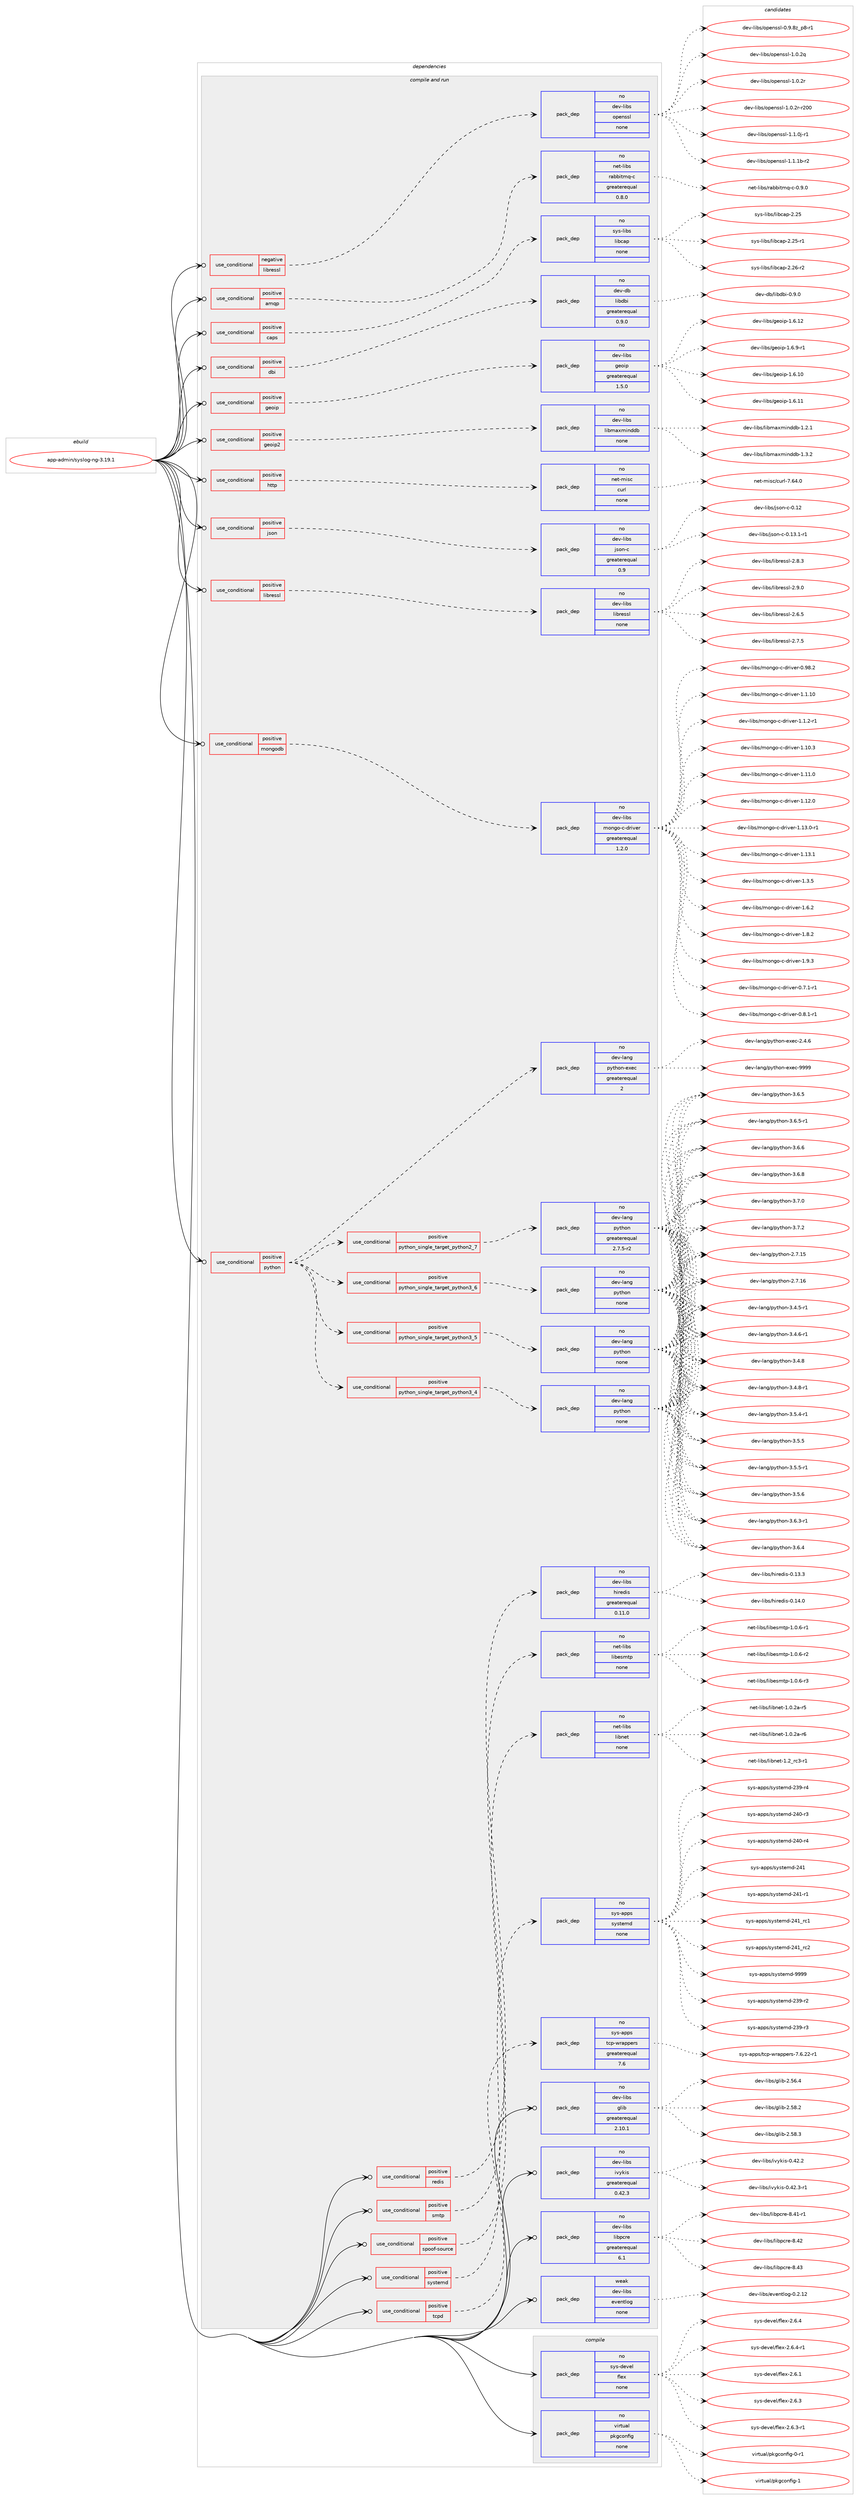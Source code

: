 digraph prolog {

# *************
# Graph options
# *************

newrank=true;
concentrate=true;
compound=true;
graph [rankdir=LR,fontname=Helvetica,fontsize=10,ranksep=1.5];#, ranksep=2.5, nodesep=0.2];
edge  [arrowhead=vee];
node  [fontname=Helvetica,fontsize=10];

# **********
# The ebuild
# **********

subgraph cluster_leftcol {
color=gray;
rank=same;
label=<<i>ebuild</i>>;
id [label="app-admin/syslog-ng-3.19.1", color=red, width=4, href="../app-admin/syslog-ng-3.19.1.svg"];
}

# ****************
# The dependencies
# ****************

subgraph cluster_midcol {
color=gray;
label=<<i>dependencies</i>>;
subgraph cluster_compile {
fillcolor="#eeeeee";
style=filled;
label=<<i>compile</i>>;
subgraph pack903992 {
dependency1269788 [label=<<TABLE BORDER="0" CELLBORDER="1" CELLSPACING="0" CELLPADDING="4" WIDTH="220"><TR><TD ROWSPAN="6" CELLPADDING="30">pack_dep</TD></TR><TR><TD WIDTH="110">no</TD></TR><TR><TD>sys-devel</TD></TR><TR><TD>flex</TD></TR><TR><TD>none</TD></TR><TR><TD></TD></TR></TABLE>>, shape=none, color=blue];
}
id:e -> dependency1269788:w [weight=20,style="solid",arrowhead="vee"];
subgraph pack903993 {
dependency1269789 [label=<<TABLE BORDER="0" CELLBORDER="1" CELLSPACING="0" CELLPADDING="4" WIDTH="220"><TR><TD ROWSPAN="6" CELLPADDING="30">pack_dep</TD></TR><TR><TD WIDTH="110">no</TD></TR><TR><TD>virtual</TD></TR><TR><TD>pkgconfig</TD></TR><TR><TD>none</TD></TR><TR><TD></TD></TR></TABLE>>, shape=none, color=blue];
}
id:e -> dependency1269789:w [weight=20,style="solid",arrowhead="vee"];
}
subgraph cluster_compileandrun {
fillcolor="#eeeeee";
style=filled;
label=<<i>compile and run</i>>;
subgraph cond346115 {
dependency1269790 [label=<<TABLE BORDER="0" CELLBORDER="1" CELLSPACING="0" CELLPADDING="4"><TR><TD ROWSPAN="3" CELLPADDING="10">use_conditional</TD></TR><TR><TD>negative</TD></TR><TR><TD>libressl</TD></TR></TABLE>>, shape=none, color=red];
subgraph pack903994 {
dependency1269791 [label=<<TABLE BORDER="0" CELLBORDER="1" CELLSPACING="0" CELLPADDING="4" WIDTH="220"><TR><TD ROWSPAN="6" CELLPADDING="30">pack_dep</TD></TR><TR><TD WIDTH="110">no</TD></TR><TR><TD>dev-libs</TD></TR><TR><TD>openssl</TD></TR><TR><TD>none</TD></TR><TR><TD></TD></TR></TABLE>>, shape=none, color=blue];
}
dependency1269790:e -> dependency1269791:w [weight=20,style="dashed",arrowhead="vee"];
}
id:e -> dependency1269790:w [weight=20,style="solid",arrowhead="odotvee"];
subgraph cond346116 {
dependency1269792 [label=<<TABLE BORDER="0" CELLBORDER="1" CELLSPACING="0" CELLPADDING="4"><TR><TD ROWSPAN="3" CELLPADDING="10">use_conditional</TD></TR><TR><TD>positive</TD></TR><TR><TD>amqp</TD></TR></TABLE>>, shape=none, color=red];
subgraph pack903995 {
dependency1269793 [label=<<TABLE BORDER="0" CELLBORDER="1" CELLSPACING="0" CELLPADDING="4" WIDTH="220"><TR><TD ROWSPAN="6" CELLPADDING="30">pack_dep</TD></TR><TR><TD WIDTH="110">no</TD></TR><TR><TD>net-libs</TD></TR><TR><TD>rabbitmq-c</TD></TR><TR><TD>greaterequal</TD></TR><TR><TD>0.8.0</TD></TR></TABLE>>, shape=none, color=blue];
}
dependency1269792:e -> dependency1269793:w [weight=20,style="dashed",arrowhead="vee"];
}
id:e -> dependency1269792:w [weight=20,style="solid",arrowhead="odotvee"];
subgraph cond346117 {
dependency1269794 [label=<<TABLE BORDER="0" CELLBORDER="1" CELLSPACING="0" CELLPADDING="4"><TR><TD ROWSPAN="3" CELLPADDING="10">use_conditional</TD></TR><TR><TD>positive</TD></TR><TR><TD>caps</TD></TR></TABLE>>, shape=none, color=red];
subgraph pack903996 {
dependency1269795 [label=<<TABLE BORDER="0" CELLBORDER="1" CELLSPACING="0" CELLPADDING="4" WIDTH="220"><TR><TD ROWSPAN="6" CELLPADDING="30">pack_dep</TD></TR><TR><TD WIDTH="110">no</TD></TR><TR><TD>sys-libs</TD></TR><TR><TD>libcap</TD></TR><TR><TD>none</TD></TR><TR><TD></TD></TR></TABLE>>, shape=none, color=blue];
}
dependency1269794:e -> dependency1269795:w [weight=20,style="dashed",arrowhead="vee"];
}
id:e -> dependency1269794:w [weight=20,style="solid",arrowhead="odotvee"];
subgraph cond346118 {
dependency1269796 [label=<<TABLE BORDER="0" CELLBORDER="1" CELLSPACING="0" CELLPADDING="4"><TR><TD ROWSPAN="3" CELLPADDING="10">use_conditional</TD></TR><TR><TD>positive</TD></TR><TR><TD>dbi</TD></TR></TABLE>>, shape=none, color=red];
subgraph pack903997 {
dependency1269797 [label=<<TABLE BORDER="0" CELLBORDER="1" CELLSPACING="0" CELLPADDING="4" WIDTH="220"><TR><TD ROWSPAN="6" CELLPADDING="30">pack_dep</TD></TR><TR><TD WIDTH="110">no</TD></TR><TR><TD>dev-db</TD></TR><TR><TD>libdbi</TD></TR><TR><TD>greaterequal</TD></TR><TR><TD>0.9.0</TD></TR></TABLE>>, shape=none, color=blue];
}
dependency1269796:e -> dependency1269797:w [weight=20,style="dashed",arrowhead="vee"];
}
id:e -> dependency1269796:w [weight=20,style="solid",arrowhead="odotvee"];
subgraph cond346119 {
dependency1269798 [label=<<TABLE BORDER="0" CELLBORDER="1" CELLSPACING="0" CELLPADDING="4"><TR><TD ROWSPAN="3" CELLPADDING="10">use_conditional</TD></TR><TR><TD>positive</TD></TR><TR><TD>geoip</TD></TR></TABLE>>, shape=none, color=red];
subgraph pack903998 {
dependency1269799 [label=<<TABLE BORDER="0" CELLBORDER="1" CELLSPACING="0" CELLPADDING="4" WIDTH="220"><TR><TD ROWSPAN="6" CELLPADDING="30">pack_dep</TD></TR><TR><TD WIDTH="110">no</TD></TR><TR><TD>dev-libs</TD></TR><TR><TD>geoip</TD></TR><TR><TD>greaterequal</TD></TR><TR><TD>1.5.0</TD></TR></TABLE>>, shape=none, color=blue];
}
dependency1269798:e -> dependency1269799:w [weight=20,style="dashed",arrowhead="vee"];
}
id:e -> dependency1269798:w [weight=20,style="solid",arrowhead="odotvee"];
subgraph cond346120 {
dependency1269800 [label=<<TABLE BORDER="0" CELLBORDER="1" CELLSPACING="0" CELLPADDING="4"><TR><TD ROWSPAN="3" CELLPADDING="10">use_conditional</TD></TR><TR><TD>positive</TD></TR><TR><TD>geoip2</TD></TR></TABLE>>, shape=none, color=red];
subgraph pack903999 {
dependency1269801 [label=<<TABLE BORDER="0" CELLBORDER="1" CELLSPACING="0" CELLPADDING="4" WIDTH="220"><TR><TD ROWSPAN="6" CELLPADDING="30">pack_dep</TD></TR><TR><TD WIDTH="110">no</TD></TR><TR><TD>dev-libs</TD></TR><TR><TD>libmaxminddb</TD></TR><TR><TD>none</TD></TR><TR><TD></TD></TR></TABLE>>, shape=none, color=blue];
}
dependency1269800:e -> dependency1269801:w [weight=20,style="dashed",arrowhead="vee"];
}
id:e -> dependency1269800:w [weight=20,style="solid",arrowhead="odotvee"];
subgraph cond346121 {
dependency1269802 [label=<<TABLE BORDER="0" CELLBORDER="1" CELLSPACING="0" CELLPADDING="4"><TR><TD ROWSPAN="3" CELLPADDING="10">use_conditional</TD></TR><TR><TD>positive</TD></TR><TR><TD>http</TD></TR></TABLE>>, shape=none, color=red];
subgraph pack904000 {
dependency1269803 [label=<<TABLE BORDER="0" CELLBORDER="1" CELLSPACING="0" CELLPADDING="4" WIDTH="220"><TR><TD ROWSPAN="6" CELLPADDING="30">pack_dep</TD></TR><TR><TD WIDTH="110">no</TD></TR><TR><TD>net-misc</TD></TR><TR><TD>curl</TD></TR><TR><TD>none</TD></TR><TR><TD></TD></TR></TABLE>>, shape=none, color=blue];
}
dependency1269802:e -> dependency1269803:w [weight=20,style="dashed",arrowhead="vee"];
}
id:e -> dependency1269802:w [weight=20,style="solid",arrowhead="odotvee"];
subgraph cond346122 {
dependency1269804 [label=<<TABLE BORDER="0" CELLBORDER="1" CELLSPACING="0" CELLPADDING="4"><TR><TD ROWSPAN="3" CELLPADDING="10">use_conditional</TD></TR><TR><TD>positive</TD></TR><TR><TD>json</TD></TR></TABLE>>, shape=none, color=red];
subgraph pack904001 {
dependency1269805 [label=<<TABLE BORDER="0" CELLBORDER="1" CELLSPACING="0" CELLPADDING="4" WIDTH="220"><TR><TD ROWSPAN="6" CELLPADDING="30">pack_dep</TD></TR><TR><TD WIDTH="110">no</TD></TR><TR><TD>dev-libs</TD></TR><TR><TD>json-c</TD></TR><TR><TD>greaterequal</TD></TR><TR><TD>0.9</TD></TR></TABLE>>, shape=none, color=blue];
}
dependency1269804:e -> dependency1269805:w [weight=20,style="dashed",arrowhead="vee"];
}
id:e -> dependency1269804:w [weight=20,style="solid",arrowhead="odotvee"];
subgraph cond346123 {
dependency1269806 [label=<<TABLE BORDER="0" CELLBORDER="1" CELLSPACING="0" CELLPADDING="4"><TR><TD ROWSPAN="3" CELLPADDING="10">use_conditional</TD></TR><TR><TD>positive</TD></TR><TR><TD>libressl</TD></TR></TABLE>>, shape=none, color=red];
subgraph pack904002 {
dependency1269807 [label=<<TABLE BORDER="0" CELLBORDER="1" CELLSPACING="0" CELLPADDING="4" WIDTH="220"><TR><TD ROWSPAN="6" CELLPADDING="30">pack_dep</TD></TR><TR><TD WIDTH="110">no</TD></TR><TR><TD>dev-libs</TD></TR><TR><TD>libressl</TD></TR><TR><TD>none</TD></TR><TR><TD></TD></TR></TABLE>>, shape=none, color=blue];
}
dependency1269806:e -> dependency1269807:w [weight=20,style="dashed",arrowhead="vee"];
}
id:e -> dependency1269806:w [weight=20,style="solid",arrowhead="odotvee"];
subgraph cond346124 {
dependency1269808 [label=<<TABLE BORDER="0" CELLBORDER="1" CELLSPACING="0" CELLPADDING="4"><TR><TD ROWSPAN="3" CELLPADDING="10">use_conditional</TD></TR><TR><TD>positive</TD></TR><TR><TD>mongodb</TD></TR></TABLE>>, shape=none, color=red];
subgraph pack904003 {
dependency1269809 [label=<<TABLE BORDER="0" CELLBORDER="1" CELLSPACING="0" CELLPADDING="4" WIDTH="220"><TR><TD ROWSPAN="6" CELLPADDING="30">pack_dep</TD></TR><TR><TD WIDTH="110">no</TD></TR><TR><TD>dev-libs</TD></TR><TR><TD>mongo-c-driver</TD></TR><TR><TD>greaterequal</TD></TR><TR><TD>1.2.0</TD></TR></TABLE>>, shape=none, color=blue];
}
dependency1269808:e -> dependency1269809:w [weight=20,style="dashed",arrowhead="vee"];
}
id:e -> dependency1269808:w [weight=20,style="solid",arrowhead="odotvee"];
subgraph cond346125 {
dependency1269810 [label=<<TABLE BORDER="0" CELLBORDER="1" CELLSPACING="0" CELLPADDING="4"><TR><TD ROWSPAN="3" CELLPADDING="10">use_conditional</TD></TR><TR><TD>positive</TD></TR><TR><TD>python</TD></TR></TABLE>>, shape=none, color=red];
subgraph cond346126 {
dependency1269811 [label=<<TABLE BORDER="0" CELLBORDER="1" CELLSPACING="0" CELLPADDING="4"><TR><TD ROWSPAN="3" CELLPADDING="10">use_conditional</TD></TR><TR><TD>positive</TD></TR><TR><TD>python_single_target_python2_7</TD></TR></TABLE>>, shape=none, color=red];
subgraph pack904004 {
dependency1269812 [label=<<TABLE BORDER="0" CELLBORDER="1" CELLSPACING="0" CELLPADDING="4" WIDTH="220"><TR><TD ROWSPAN="6" CELLPADDING="30">pack_dep</TD></TR><TR><TD WIDTH="110">no</TD></TR><TR><TD>dev-lang</TD></TR><TR><TD>python</TD></TR><TR><TD>greaterequal</TD></TR><TR><TD>2.7.5-r2</TD></TR></TABLE>>, shape=none, color=blue];
}
dependency1269811:e -> dependency1269812:w [weight=20,style="dashed",arrowhead="vee"];
}
dependency1269810:e -> dependency1269811:w [weight=20,style="dashed",arrowhead="vee"];
subgraph cond346127 {
dependency1269813 [label=<<TABLE BORDER="0" CELLBORDER="1" CELLSPACING="0" CELLPADDING="4"><TR><TD ROWSPAN="3" CELLPADDING="10">use_conditional</TD></TR><TR><TD>positive</TD></TR><TR><TD>python_single_target_python3_4</TD></TR></TABLE>>, shape=none, color=red];
subgraph pack904005 {
dependency1269814 [label=<<TABLE BORDER="0" CELLBORDER="1" CELLSPACING="0" CELLPADDING="4" WIDTH="220"><TR><TD ROWSPAN="6" CELLPADDING="30">pack_dep</TD></TR><TR><TD WIDTH="110">no</TD></TR><TR><TD>dev-lang</TD></TR><TR><TD>python</TD></TR><TR><TD>none</TD></TR><TR><TD></TD></TR></TABLE>>, shape=none, color=blue];
}
dependency1269813:e -> dependency1269814:w [weight=20,style="dashed",arrowhead="vee"];
}
dependency1269810:e -> dependency1269813:w [weight=20,style="dashed",arrowhead="vee"];
subgraph cond346128 {
dependency1269815 [label=<<TABLE BORDER="0" CELLBORDER="1" CELLSPACING="0" CELLPADDING="4"><TR><TD ROWSPAN="3" CELLPADDING="10">use_conditional</TD></TR><TR><TD>positive</TD></TR><TR><TD>python_single_target_python3_5</TD></TR></TABLE>>, shape=none, color=red];
subgraph pack904006 {
dependency1269816 [label=<<TABLE BORDER="0" CELLBORDER="1" CELLSPACING="0" CELLPADDING="4" WIDTH="220"><TR><TD ROWSPAN="6" CELLPADDING="30">pack_dep</TD></TR><TR><TD WIDTH="110">no</TD></TR><TR><TD>dev-lang</TD></TR><TR><TD>python</TD></TR><TR><TD>none</TD></TR><TR><TD></TD></TR></TABLE>>, shape=none, color=blue];
}
dependency1269815:e -> dependency1269816:w [weight=20,style="dashed",arrowhead="vee"];
}
dependency1269810:e -> dependency1269815:w [weight=20,style="dashed",arrowhead="vee"];
subgraph cond346129 {
dependency1269817 [label=<<TABLE BORDER="0" CELLBORDER="1" CELLSPACING="0" CELLPADDING="4"><TR><TD ROWSPAN="3" CELLPADDING="10">use_conditional</TD></TR><TR><TD>positive</TD></TR><TR><TD>python_single_target_python3_6</TD></TR></TABLE>>, shape=none, color=red];
subgraph pack904007 {
dependency1269818 [label=<<TABLE BORDER="0" CELLBORDER="1" CELLSPACING="0" CELLPADDING="4" WIDTH="220"><TR><TD ROWSPAN="6" CELLPADDING="30">pack_dep</TD></TR><TR><TD WIDTH="110">no</TD></TR><TR><TD>dev-lang</TD></TR><TR><TD>python</TD></TR><TR><TD>none</TD></TR><TR><TD></TD></TR></TABLE>>, shape=none, color=blue];
}
dependency1269817:e -> dependency1269818:w [weight=20,style="dashed",arrowhead="vee"];
}
dependency1269810:e -> dependency1269817:w [weight=20,style="dashed",arrowhead="vee"];
subgraph pack904008 {
dependency1269819 [label=<<TABLE BORDER="0" CELLBORDER="1" CELLSPACING="0" CELLPADDING="4" WIDTH="220"><TR><TD ROWSPAN="6" CELLPADDING="30">pack_dep</TD></TR><TR><TD WIDTH="110">no</TD></TR><TR><TD>dev-lang</TD></TR><TR><TD>python-exec</TD></TR><TR><TD>greaterequal</TD></TR><TR><TD>2</TD></TR></TABLE>>, shape=none, color=blue];
}
dependency1269810:e -> dependency1269819:w [weight=20,style="dashed",arrowhead="vee"];
}
id:e -> dependency1269810:w [weight=20,style="solid",arrowhead="odotvee"];
subgraph cond346130 {
dependency1269820 [label=<<TABLE BORDER="0" CELLBORDER="1" CELLSPACING="0" CELLPADDING="4"><TR><TD ROWSPAN="3" CELLPADDING="10">use_conditional</TD></TR><TR><TD>positive</TD></TR><TR><TD>redis</TD></TR></TABLE>>, shape=none, color=red];
subgraph pack904009 {
dependency1269821 [label=<<TABLE BORDER="0" CELLBORDER="1" CELLSPACING="0" CELLPADDING="4" WIDTH="220"><TR><TD ROWSPAN="6" CELLPADDING="30">pack_dep</TD></TR><TR><TD WIDTH="110">no</TD></TR><TR><TD>dev-libs</TD></TR><TR><TD>hiredis</TD></TR><TR><TD>greaterequal</TD></TR><TR><TD>0.11.0</TD></TR></TABLE>>, shape=none, color=blue];
}
dependency1269820:e -> dependency1269821:w [weight=20,style="dashed",arrowhead="vee"];
}
id:e -> dependency1269820:w [weight=20,style="solid",arrowhead="odotvee"];
subgraph cond346131 {
dependency1269822 [label=<<TABLE BORDER="0" CELLBORDER="1" CELLSPACING="0" CELLPADDING="4"><TR><TD ROWSPAN="3" CELLPADDING="10">use_conditional</TD></TR><TR><TD>positive</TD></TR><TR><TD>smtp</TD></TR></TABLE>>, shape=none, color=red];
subgraph pack904010 {
dependency1269823 [label=<<TABLE BORDER="0" CELLBORDER="1" CELLSPACING="0" CELLPADDING="4" WIDTH="220"><TR><TD ROWSPAN="6" CELLPADDING="30">pack_dep</TD></TR><TR><TD WIDTH="110">no</TD></TR><TR><TD>net-libs</TD></TR><TR><TD>libesmtp</TD></TR><TR><TD>none</TD></TR><TR><TD></TD></TR></TABLE>>, shape=none, color=blue];
}
dependency1269822:e -> dependency1269823:w [weight=20,style="dashed",arrowhead="vee"];
}
id:e -> dependency1269822:w [weight=20,style="solid",arrowhead="odotvee"];
subgraph cond346132 {
dependency1269824 [label=<<TABLE BORDER="0" CELLBORDER="1" CELLSPACING="0" CELLPADDING="4"><TR><TD ROWSPAN="3" CELLPADDING="10">use_conditional</TD></TR><TR><TD>positive</TD></TR><TR><TD>spoof-source</TD></TR></TABLE>>, shape=none, color=red];
subgraph pack904011 {
dependency1269825 [label=<<TABLE BORDER="0" CELLBORDER="1" CELLSPACING="0" CELLPADDING="4" WIDTH="220"><TR><TD ROWSPAN="6" CELLPADDING="30">pack_dep</TD></TR><TR><TD WIDTH="110">no</TD></TR><TR><TD>net-libs</TD></TR><TR><TD>libnet</TD></TR><TR><TD>none</TD></TR><TR><TD></TD></TR></TABLE>>, shape=none, color=blue];
}
dependency1269824:e -> dependency1269825:w [weight=20,style="dashed",arrowhead="vee"];
}
id:e -> dependency1269824:w [weight=20,style="solid",arrowhead="odotvee"];
subgraph cond346133 {
dependency1269826 [label=<<TABLE BORDER="0" CELLBORDER="1" CELLSPACING="0" CELLPADDING="4"><TR><TD ROWSPAN="3" CELLPADDING="10">use_conditional</TD></TR><TR><TD>positive</TD></TR><TR><TD>systemd</TD></TR></TABLE>>, shape=none, color=red];
subgraph pack904012 {
dependency1269827 [label=<<TABLE BORDER="0" CELLBORDER="1" CELLSPACING="0" CELLPADDING="4" WIDTH="220"><TR><TD ROWSPAN="6" CELLPADDING="30">pack_dep</TD></TR><TR><TD WIDTH="110">no</TD></TR><TR><TD>sys-apps</TD></TR><TR><TD>systemd</TD></TR><TR><TD>none</TD></TR><TR><TD></TD></TR></TABLE>>, shape=none, color=blue];
}
dependency1269826:e -> dependency1269827:w [weight=20,style="dashed",arrowhead="vee"];
}
id:e -> dependency1269826:w [weight=20,style="solid",arrowhead="odotvee"];
subgraph cond346134 {
dependency1269828 [label=<<TABLE BORDER="0" CELLBORDER="1" CELLSPACING="0" CELLPADDING="4"><TR><TD ROWSPAN="3" CELLPADDING="10">use_conditional</TD></TR><TR><TD>positive</TD></TR><TR><TD>tcpd</TD></TR></TABLE>>, shape=none, color=red];
subgraph pack904013 {
dependency1269829 [label=<<TABLE BORDER="0" CELLBORDER="1" CELLSPACING="0" CELLPADDING="4" WIDTH="220"><TR><TD ROWSPAN="6" CELLPADDING="30">pack_dep</TD></TR><TR><TD WIDTH="110">no</TD></TR><TR><TD>sys-apps</TD></TR><TR><TD>tcp-wrappers</TD></TR><TR><TD>greaterequal</TD></TR><TR><TD>7.6</TD></TR></TABLE>>, shape=none, color=blue];
}
dependency1269828:e -> dependency1269829:w [weight=20,style="dashed",arrowhead="vee"];
}
id:e -> dependency1269828:w [weight=20,style="solid",arrowhead="odotvee"];
subgraph pack904014 {
dependency1269830 [label=<<TABLE BORDER="0" CELLBORDER="1" CELLSPACING="0" CELLPADDING="4" WIDTH="220"><TR><TD ROWSPAN="6" CELLPADDING="30">pack_dep</TD></TR><TR><TD WIDTH="110">no</TD></TR><TR><TD>dev-libs</TD></TR><TR><TD>glib</TD></TR><TR><TD>greaterequal</TD></TR><TR><TD>2.10.1</TD></TR></TABLE>>, shape=none, color=blue];
}
id:e -> dependency1269830:w [weight=20,style="solid",arrowhead="odotvee"];
subgraph pack904015 {
dependency1269831 [label=<<TABLE BORDER="0" CELLBORDER="1" CELLSPACING="0" CELLPADDING="4" WIDTH="220"><TR><TD ROWSPAN="6" CELLPADDING="30">pack_dep</TD></TR><TR><TD WIDTH="110">no</TD></TR><TR><TD>dev-libs</TD></TR><TR><TD>ivykis</TD></TR><TR><TD>greaterequal</TD></TR><TR><TD>0.42.3</TD></TR></TABLE>>, shape=none, color=blue];
}
id:e -> dependency1269831:w [weight=20,style="solid",arrowhead="odotvee"];
subgraph pack904016 {
dependency1269832 [label=<<TABLE BORDER="0" CELLBORDER="1" CELLSPACING="0" CELLPADDING="4" WIDTH="220"><TR><TD ROWSPAN="6" CELLPADDING="30">pack_dep</TD></TR><TR><TD WIDTH="110">no</TD></TR><TR><TD>dev-libs</TD></TR><TR><TD>libpcre</TD></TR><TR><TD>greaterequal</TD></TR><TR><TD>6.1</TD></TR></TABLE>>, shape=none, color=blue];
}
id:e -> dependency1269832:w [weight=20,style="solid",arrowhead="odotvee"];
subgraph pack904017 {
dependency1269833 [label=<<TABLE BORDER="0" CELLBORDER="1" CELLSPACING="0" CELLPADDING="4" WIDTH="220"><TR><TD ROWSPAN="6" CELLPADDING="30">pack_dep</TD></TR><TR><TD WIDTH="110">weak</TD></TR><TR><TD>dev-libs</TD></TR><TR><TD>eventlog</TD></TR><TR><TD>none</TD></TR><TR><TD></TD></TR></TABLE>>, shape=none, color=blue];
}
id:e -> dependency1269833:w [weight=20,style="solid",arrowhead="odotvee"];
}
subgraph cluster_run {
fillcolor="#eeeeee";
style=filled;
label=<<i>run</i>>;
}
}

# **************
# The candidates
# **************

subgraph cluster_choices {
rank=same;
color=gray;
label=<<i>candidates</i>>;

subgraph choice903992 {
color=black;
nodesep=1;
choice1151211154510010111810110847102108101120455046544649 [label="sys-devel/flex-2.6.1", color=red, width=4,href="../sys-devel/flex-2.6.1.svg"];
choice1151211154510010111810110847102108101120455046544651 [label="sys-devel/flex-2.6.3", color=red, width=4,href="../sys-devel/flex-2.6.3.svg"];
choice11512111545100101118101108471021081011204550465446514511449 [label="sys-devel/flex-2.6.3-r1", color=red, width=4,href="../sys-devel/flex-2.6.3-r1.svg"];
choice1151211154510010111810110847102108101120455046544652 [label="sys-devel/flex-2.6.4", color=red, width=4,href="../sys-devel/flex-2.6.4.svg"];
choice11512111545100101118101108471021081011204550465446524511449 [label="sys-devel/flex-2.6.4-r1", color=red, width=4,href="../sys-devel/flex-2.6.4-r1.svg"];
dependency1269788:e -> choice1151211154510010111810110847102108101120455046544649:w [style=dotted,weight="100"];
dependency1269788:e -> choice1151211154510010111810110847102108101120455046544651:w [style=dotted,weight="100"];
dependency1269788:e -> choice11512111545100101118101108471021081011204550465446514511449:w [style=dotted,weight="100"];
dependency1269788:e -> choice1151211154510010111810110847102108101120455046544652:w [style=dotted,weight="100"];
dependency1269788:e -> choice11512111545100101118101108471021081011204550465446524511449:w [style=dotted,weight="100"];
}
subgraph choice903993 {
color=black;
nodesep=1;
choice11810511411611797108471121071039911111010210510345484511449 [label="virtual/pkgconfig-0-r1", color=red, width=4,href="../virtual/pkgconfig-0-r1.svg"];
choice1181051141161179710847112107103991111101021051034549 [label="virtual/pkgconfig-1", color=red, width=4,href="../virtual/pkgconfig-1.svg"];
dependency1269789:e -> choice11810511411611797108471121071039911111010210510345484511449:w [style=dotted,weight="100"];
dependency1269789:e -> choice1181051141161179710847112107103991111101021051034549:w [style=dotted,weight="100"];
}
subgraph choice903994 {
color=black;
nodesep=1;
choice10010111845108105981154711111210111011511510845484657465612295112564511449 [label="dev-libs/openssl-0.9.8z_p8-r1", color=red, width=4,href="../dev-libs/openssl-0.9.8z_p8-r1.svg"];
choice100101118451081059811547111112101110115115108454946484650113 [label="dev-libs/openssl-1.0.2q", color=red, width=4,href="../dev-libs/openssl-1.0.2q.svg"];
choice100101118451081059811547111112101110115115108454946484650114 [label="dev-libs/openssl-1.0.2r", color=red, width=4,href="../dev-libs/openssl-1.0.2r.svg"];
choice10010111845108105981154711111210111011511510845494648465011445114504848 [label="dev-libs/openssl-1.0.2r-r200", color=red, width=4,href="../dev-libs/openssl-1.0.2r-r200.svg"];
choice1001011184510810598115471111121011101151151084549464946481064511449 [label="dev-libs/openssl-1.1.0j-r1", color=red, width=4,href="../dev-libs/openssl-1.1.0j-r1.svg"];
choice100101118451081059811547111112101110115115108454946494649984511450 [label="dev-libs/openssl-1.1.1b-r2", color=red, width=4,href="../dev-libs/openssl-1.1.1b-r2.svg"];
dependency1269791:e -> choice10010111845108105981154711111210111011511510845484657465612295112564511449:w [style=dotted,weight="100"];
dependency1269791:e -> choice100101118451081059811547111112101110115115108454946484650113:w [style=dotted,weight="100"];
dependency1269791:e -> choice100101118451081059811547111112101110115115108454946484650114:w [style=dotted,weight="100"];
dependency1269791:e -> choice10010111845108105981154711111210111011511510845494648465011445114504848:w [style=dotted,weight="100"];
dependency1269791:e -> choice1001011184510810598115471111121011101151151084549464946481064511449:w [style=dotted,weight="100"];
dependency1269791:e -> choice100101118451081059811547111112101110115115108454946494649984511450:w [style=dotted,weight="100"];
}
subgraph choice903995 {
color=black;
nodesep=1;
choice1101011164510810598115471149798981051161091134599454846574648 [label="net-libs/rabbitmq-c-0.9.0", color=red, width=4,href="../net-libs/rabbitmq-c-0.9.0.svg"];
dependency1269793:e -> choice1101011164510810598115471149798981051161091134599454846574648:w [style=dotted,weight="100"];
}
subgraph choice903996 {
color=black;
nodesep=1;
choice1151211154510810598115471081059899971124550465053 [label="sys-libs/libcap-2.25", color=red, width=4,href="../sys-libs/libcap-2.25.svg"];
choice11512111545108105981154710810598999711245504650534511449 [label="sys-libs/libcap-2.25-r1", color=red, width=4,href="../sys-libs/libcap-2.25-r1.svg"];
choice11512111545108105981154710810598999711245504650544511450 [label="sys-libs/libcap-2.26-r2", color=red, width=4,href="../sys-libs/libcap-2.26-r2.svg"];
dependency1269795:e -> choice1151211154510810598115471081059899971124550465053:w [style=dotted,weight="100"];
dependency1269795:e -> choice11512111545108105981154710810598999711245504650534511449:w [style=dotted,weight="100"];
dependency1269795:e -> choice11512111545108105981154710810598999711245504650544511450:w [style=dotted,weight="100"];
}
subgraph choice903997 {
color=black;
nodesep=1;
choice1001011184510098471081059810098105454846574648 [label="dev-db/libdbi-0.9.0", color=red, width=4,href="../dev-db/libdbi-0.9.0.svg"];
dependency1269797:e -> choice1001011184510098471081059810098105454846574648:w [style=dotted,weight="100"];
}
subgraph choice903998 {
color=black;
nodesep=1;
choice10010111845108105981154710310111110511245494654464948 [label="dev-libs/geoip-1.6.10", color=red, width=4,href="../dev-libs/geoip-1.6.10.svg"];
choice10010111845108105981154710310111110511245494654464949 [label="dev-libs/geoip-1.6.11", color=red, width=4,href="../dev-libs/geoip-1.6.11.svg"];
choice10010111845108105981154710310111110511245494654464950 [label="dev-libs/geoip-1.6.12", color=red, width=4,href="../dev-libs/geoip-1.6.12.svg"];
choice1001011184510810598115471031011111051124549465446574511449 [label="dev-libs/geoip-1.6.9-r1", color=red, width=4,href="../dev-libs/geoip-1.6.9-r1.svg"];
dependency1269799:e -> choice10010111845108105981154710310111110511245494654464948:w [style=dotted,weight="100"];
dependency1269799:e -> choice10010111845108105981154710310111110511245494654464949:w [style=dotted,weight="100"];
dependency1269799:e -> choice10010111845108105981154710310111110511245494654464950:w [style=dotted,weight="100"];
dependency1269799:e -> choice1001011184510810598115471031011111051124549465446574511449:w [style=dotted,weight="100"];
}
subgraph choice903999 {
color=black;
nodesep=1;
choice100101118451081059811547108105981099712010910511010010098454946504649 [label="dev-libs/libmaxminddb-1.2.1", color=red, width=4,href="../dev-libs/libmaxminddb-1.2.1.svg"];
choice100101118451081059811547108105981099712010910511010010098454946514650 [label="dev-libs/libmaxminddb-1.3.2", color=red, width=4,href="../dev-libs/libmaxminddb-1.3.2.svg"];
dependency1269801:e -> choice100101118451081059811547108105981099712010910511010010098454946504649:w [style=dotted,weight="100"];
dependency1269801:e -> choice100101118451081059811547108105981099712010910511010010098454946514650:w [style=dotted,weight="100"];
}
subgraph choice904000 {
color=black;
nodesep=1;
choice1101011164510910511599479911711410845554654524648 [label="net-misc/curl-7.64.0", color=red, width=4,href="../net-misc/curl-7.64.0.svg"];
dependency1269803:e -> choice1101011164510910511599479911711410845554654524648:w [style=dotted,weight="100"];
}
subgraph choice904001 {
color=black;
nodesep=1;
choice10010111845108105981154710611511111045994548464950 [label="dev-libs/json-c-0.12", color=red, width=4,href="../dev-libs/json-c-0.12.svg"];
choice1001011184510810598115471061151111104599454846495146494511449 [label="dev-libs/json-c-0.13.1-r1", color=red, width=4,href="../dev-libs/json-c-0.13.1-r1.svg"];
dependency1269805:e -> choice10010111845108105981154710611511111045994548464950:w [style=dotted,weight="100"];
dependency1269805:e -> choice1001011184510810598115471061151111104599454846495146494511449:w [style=dotted,weight="100"];
}
subgraph choice904002 {
color=black;
nodesep=1;
choice10010111845108105981154710810598114101115115108455046544653 [label="dev-libs/libressl-2.6.5", color=red, width=4,href="../dev-libs/libressl-2.6.5.svg"];
choice10010111845108105981154710810598114101115115108455046554653 [label="dev-libs/libressl-2.7.5", color=red, width=4,href="../dev-libs/libressl-2.7.5.svg"];
choice10010111845108105981154710810598114101115115108455046564651 [label="dev-libs/libressl-2.8.3", color=red, width=4,href="../dev-libs/libressl-2.8.3.svg"];
choice10010111845108105981154710810598114101115115108455046574648 [label="dev-libs/libressl-2.9.0", color=red, width=4,href="../dev-libs/libressl-2.9.0.svg"];
dependency1269807:e -> choice10010111845108105981154710810598114101115115108455046544653:w [style=dotted,weight="100"];
dependency1269807:e -> choice10010111845108105981154710810598114101115115108455046554653:w [style=dotted,weight="100"];
dependency1269807:e -> choice10010111845108105981154710810598114101115115108455046564651:w [style=dotted,weight="100"];
dependency1269807:e -> choice10010111845108105981154710810598114101115115108455046574648:w [style=dotted,weight="100"];
}
subgraph choice904003 {
color=black;
nodesep=1;
choice1001011184510810598115471091111101031114599451001141051181011144548465546494511449 [label="dev-libs/mongo-c-driver-0.7.1-r1", color=red, width=4,href="../dev-libs/mongo-c-driver-0.7.1-r1.svg"];
choice1001011184510810598115471091111101031114599451001141051181011144548465646494511449 [label="dev-libs/mongo-c-driver-0.8.1-r1", color=red, width=4,href="../dev-libs/mongo-c-driver-0.8.1-r1.svg"];
choice10010111845108105981154710911111010311145994510011410511810111445484657564650 [label="dev-libs/mongo-c-driver-0.98.2", color=red, width=4,href="../dev-libs/mongo-c-driver-0.98.2.svg"];
choice10010111845108105981154710911111010311145994510011410511810111445494649464948 [label="dev-libs/mongo-c-driver-1.1.10", color=red, width=4,href="../dev-libs/mongo-c-driver-1.1.10.svg"];
choice1001011184510810598115471091111101031114599451001141051181011144549464946504511449 [label="dev-libs/mongo-c-driver-1.1.2-r1", color=red, width=4,href="../dev-libs/mongo-c-driver-1.1.2-r1.svg"];
choice10010111845108105981154710911111010311145994510011410511810111445494649484651 [label="dev-libs/mongo-c-driver-1.10.3", color=red, width=4,href="../dev-libs/mongo-c-driver-1.10.3.svg"];
choice10010111845108105981154710911111010311145994510011410511810111445494649494648 [label="dev-libs/mongo-c-driver-1.11.0", color=red, width=4,href="../dev-libs/mongo-c-driver-1.11.0.svg"];
choice10010111845108105981154710911111010311145994510011410511810111445494649504648 [label="dev-libs/mongo-c-driver-1.12.0", color=red, width=4,href="../dev-libs/mongo-c-driver-1.12.0.svg"];
choice100101118451081059811547109111110103111459945100114105118101114454946495146484511449 [label="dev-libs/mongo-c-driver-1.13.0-r1", color=red, width=4,href="../dev-libs/mongo-c-driver-1.13.0-r1.svg"];
choice10010111845108105981154710911111010311145994510011410511810111445494649514649 [label="dev-libs/mongo-c-driver-1.13.1", color=red, width=4,href="../dev-libs/mongo-c-driver-1.13.1.svg"];
choice100101118451081059811547109111110103111459945100114105118101114454946514653 [label="dev-libs/mongo-c-driver-1.3.5", color=red, width=4,href="../dev-libs/mongo-c-driver-1.3.5.svg"];
choice100101118451081059811547109111110103111459945100114105118101114454946544650 [label="dev-libs/mongo-c-driver-1.6.2", color=red, width=4,href="../dev-libs/mongo-c-driver-1.6.2.svg"];
choice100101118451081059811547109111110103111459945100114105118101114454946564650 [label="dev-libs/mongo-c-driver-1.8.2", color=red, width=4,href="../dev-libs/mongo-c-driver-1.8.2.svg"];
choice100101118451081059811547109111110103111459945100114105118101114454946574651 [label="dev-libs/mongo-c-driver-1.9.3", color=red, width=4,href="../dev-libs/mongo-c-driver-1.9.3.svg"];
dependency1269809:e -> choice1001011184510810598115471091111101031114599451001141051181011144548465546494511449:w [style=dotted,weight="100"];
dependency1269809:e -> choice1001011184510810598115471091111101031114599451001141051181011144548465646494511449:w [style=dotted,weight="100"];
dependency1269809:e -> choice10010111845108105981154710911111010311145994510011410511810111445484657564650:w [style=dotted,weight="100"];
dependency1269809:e -> choice10010111845108105981154710911111010311145994510011410511810111445494649464948:w [style=dotted,weight="100"];
dependency1269809:e -> choice1001011184510810598115471091111101031114599451001141051181011144549464946504511449:w [style=dotted,weight="100"];
dependency1269809:e -> choice10010111845108105981154710911111010311145994510011410511810111445494649484651:w [style=dotted,weight="100"];
dependency1269809:e -> choice10010111845108105981154710911111010311145994510011410511810111445494649494648:w [style=dotted,weight="100"];
dependency1269809:e -> choice10010111845108105981154710911111010311145994510011410511810111445494649504648:w [style=dotted,weight="100"];
dependency1269809:e -> choice100101118451081059811547109111110103111459945100114105118101114454946495146484511449:w [style=dotted,weight="100"];
dependency1269809:e -> choice10010111845108105981154710911111010311145994510011410511810111445494649514649:w [style=dotted,weight="100"];
dependency1269809:e -> choice100101118451081059811547109111110103111459945100114105118101114454946514653:w [style=dotted,weight="100"];
dependency1269809:e -> choice100101118451081059811547109111110103111459945100114105118101114454946544650:w [style=dotted,weight="100"];
dependency1269809:e -> choice100101118451081059811547109111110103111459945100114105118101114454946564650:w [style=dotted,weight="100"];
dependency1269809:e -> choice100101118451081059811547109111110103111459945100114105118101114454946574651:w [style=dotted,weight="100"];
}
subgraph choice904004 {
color=black;
nodesep=1;
choice10010111845108971101034711212111610411111045504655464953 [label="dev-lang/python-2.7.15", color=red, width=4,href="../dev-lang/python-2.7.15.svg"];
choice10010111845108971101034711212111610411111045504655464954 [label="dev-lang/python-2.7.16", color=red, width=4,href="../dev-lang/python-2.7.16.svg"];
choice1001011184510897110103471121211161041111104551465246534511449 [label="dev-lang/python-3.4.5-r1", color=red, width=4,href="../dev-lang/python-3.4.5-r1.svg"];
choice1001011184510897110103471121211161041111104551465246544511449 [label="dev-lang/python-3.4.6-r1", color=red, width=4,href="../dev-lang/python-3.4.6-r1.svg"];
choice100101118451089711010347112121116104111110455146524656 [label="dev-lang/python-3.4.8", color=red, width=4,href="../dev-lang/python-3.4.8.svg"];
choice1001011184510897110103471121211161041111104551465246564511449 [label="dev-lang/python-3.4.8-r1", color=red, width=4,href="../dev-lang/python-3.4.8-r1.svg"];
choice1001011184510897110103471121211161041111104551465346524511449 [label="dev-lang/python-3.5.4-r1", color=red, width=4,href="../dev-lang/python-3.5.4-r1.svg"];
choice100101118451089711010347112121116104111110455146534653 [label="dev-lang/python-3.5.5", color=red, width=4,href="../dev-lang/python-3.5.5.svg"];
choice1001011184510897110103471121211161041111104551465346534511449 [label="dev-lang/python-3.5.5-r1", color=red, width=4,href="../dev-lang/python-3.5.5-r1.svg"];
choice100101118451089711010347112121116104111110455146534654 [label="dev-lang/python-3.5.6", color=red, width=4,href="../dev-lang/python-3.5.6.svg"];
choice1001011184510897110103471121211161041111104551465446514511449 [label="dev-lang/python-3.6.3-r1", color=red, width=4,href="../dev-lang/python-3.6.3-r1.svg"];
choice100101118451089711010347112121116104111110455146544652 [label="dev-lang/python-3.6.4", color=red, width=4,href="../dev-lang/python-3.6.4.svg"];
choice100101118451089711010347112121116104111110455146544653 [label="dev-lang/python-3.6.5", color=red, width=4,href="../dev-lang/python-3.6.5.svg"];
choice1001011184510897110103471121211161041111104551465446534511449 [label="dev-lang/python-3.6.5-r1", color=red, width=4,href="../dev-lang/python-3.6.5-r1.svg"];
choice100101118451089711010347112121116104111110455146544654 [label="dev-lang/python-3.6.6", color=red, width=4,href="../dev-lang/python-3.6.6.svg"];
choice100101118451089711010347112121116104111110455146544656 [label="dev-lang/python-3.6.8", color=red, width=4,href="../dev-lang/python-3.6.8.svg"];
choice100101118451089711010347112121116104111110455146554648 [label="dev-lang/python-3.7.0", color=red, width=4,href="../dev-lang/python-3.7.0.svg"];
choice100101118451089711010347112121116104111110455146554650 [label="dev-lang/python-3.7.2", color=red, width=4,href="../dev-lang/python-3.7.2.svg"];
dependency1269812:e -> choice10010111845108971101034711212111610411111045504655464953:w [style=dotted,weight="100"];
dependency1269812:e -> choice10010111845108971101034711212111610411111045504655464954:w [style=dotted,weight="100"];
dependency1269812:e -> choice1001011184510897110103471121211161041111104551465246534511449:w [style=dotted,weight="100"];
dependency1269812:e -> choice1001011184510897110103471121211161041111104551465246544511449:w [style=dotted,weight="100"];
dependency1269812:e -> choice100101118451089711010347112121116104111110455146524656:w [style=dotted,weight="100"];
dependency1269812:e -> choice1001011184510897110103471121211161041111104551465246564511449:w [style=dotted,weight="100"];
dependency1269812:e -> choice1001011184510897110103471121211161041111104551465346524511449:w [style=dotted,weight="100"];
dependency1269812:e -> choice100101118451089711010347112121116104111110455146534653:w [style=dotted,weight="100"];
dependency1269812:e -> choice1001011184510897110103471121211161041111104551465346534511449:w [style=dotted,weight="100"];
dependency1269812:e -> choice100101118451089711010347112121116104111110455146534654:w [style=dotted,weight="100"];
dependency1269812:e -> choice1001011184510897110103471121211161041111104551465446514511449:w [style=dotted,weight="100"];
dependency1269812:e -> choice100101118451089711010347112121116104111110455146544652:w [style=dotted,weight="100"];
dependency1269812:e -> choice100101118451089711010347112121116104111110455146544653:w [style=dotted,weight="100"];
dependency1269812:e -> choice1001011184510897110103471121211161041111104551465446534511449:w [style=dotted,weight="100"];
dependency1269812:e -> choice100101118451089711010347112121116104111110455146544654:w [style=dotted,weight="100"];
dependency1269812:e -> choice100101118451089711010347112121116104111110455146544656:w [style=dotted,weight="100"];
dependency1269812:e -> choice100101118451089711010347112121116104111110455146554648:w [style=dotted,weight="100"];
dependency1269812:e -> choice100101118451089711010347112121116104111110455146554650:w [style=dotted,weight="100"];
}
subgraph choice904005 {
color=black;
nodesep=1;
choice10010111845108971101034711212111610411111045504655464953 [label="dev-lang/python-2.7.15", color=red, width=4,href="../dev-lang/python-2.7.15.svg"];
choice10010111845108971101034711212111610411111045504655464954 [label="dev-lang/python-2.7.16", color=red, width=4,href="../dev-lang/python-2.7.16.svg"];
choice1001011184510897110103471121211161041111104551465246534511449 [label="dev-lang/python-3.4.5-r1", color=red, width=4,href="../dev-lang/python-3.4.5-r1.svg"];
choice1001011184510897110103471121211161041111104551465246544511449 [label="dev-lang/python-3.4.6-r1", color=red, width=4,href="../dev-lang/python-3.4.6-r1.svg"];
choice100101118451089711010347112121116104111110455146524656 [label="dev-lang/python-3.4.8", color=red, width=4,href="../dev-lang/python-3.4.8.svg"];
choice1001011184510897110103471121211161041111104551465246564511449 [label="dev-lang/python-3.4.8-r1", color=red, width=4,href="../dev-lang/python-3.4.8-r1.svg"];
choice1001011184510897110103471121211161041111104551465346524511449 [label="dev-lang/python-3.5.4-r1", color=red, width=4,href="../dev-lang/python-3.5.4-r1.svg"];
choice100101118451089711010347112121116104111110455146534653 [label="dev-lang/python-3.5.5", color=red, width=4,href="../dev-lang/python-3.5.5.svg"];
choice1001011184510897110103471121211161041111104551465346534511449 [label="dev-lang/python-3.5.5-r1", color=red, width=4,href="../dev-lang/python-3.5.5-r1.svg"];
choice100101118451089711010347112121116104111110455146534654 [label="dev-lang/python-3.5.6", color=red, width=4,href="../dev-lang/python-3.5.6.svg"];
choice1001011184510897110103471121211161041111104551465446514511449 [label="dev-lang/python-3.6.3-r1", color=red, width=4,href="../dev-lang/python-3.6.3-r1.svg"];
choice100101118451089711010347112121116104111110455146544652 [label="dev-lang/python-3.6.4", color=red, width=4,href="../dev-lang/python-3.6.4.svg"];
choice100101118451089711010347112121116104111110455146544653 [label="dev-lang/python-3.6.5", color=red, width=4,href="../dev-lang/python-3.6.5.svg"];
choice1001011184510897110103471121211161041111104551465446534511449 [label="dev-lang/python-3.6.5-r1", color=red, width=4,href="../dev-lang/python-3.6.5-r1.svg"];
choice100101118451089711010347112121116104111110455146544654 [label="dev-lang/python-3.6.6", color=red, width=4,href="../dev-lang/python-3.6.6.svg"];
choice100101118451089711010347112121116104111110455146544656 [label="dev-lang/python-3.6.8", color=red, width=4,href="../dev-lang/python-3.6.8.svg"];
choice100101118451089711010347112121116104111110455146554648 [label="dev-lang/python-3.7.0", color=red, width=4,href="../dev-lang/python-3.7.0.svg"];
choice100101118451089711010347112121116104111110455146554650 [label="dev-lang/python-3.7.2", color=red, width=4,href="../dev-lang/python-3.7.2.svg"];
dependency1269814:e -> choice10010111845108971101034711212111610411111045504655464953:w [style=dotted,weight="100"];
dependency1269814:e -> choice10010111845108971101034711212111610411111045504655464954:w [style=dotted,weight="100"];
dependency1269814:e -> choice1001011184510897110103471121211161041111104551465246534511449:w [style=dotted,weight="100"];
dependency1269814:e -> choice1001011184510897110103471121211161041111104551465246544511449:w [style=dotted,weight="100"];
dependency1269814:e -> choice100101118451089711010347112121116104111110455146524656:w [style=dotted,weight="100"];
dependency1269814:e -> choice1001011184510897110103471121211161041111104551465246564511449:w [style=dotted,weight="100"];
dependency1269814:e -> choice1001011184510897110103471121211161041111104551465346524511449:w [style=dotted,weight="100"];
dependency1269814:e -> choice100101118451089711010347112121116104111110455146534653:w [style=dotted,weight="100"];
dependency1269814:e -> choice1001011184510897110103471121211161041111104551465346534511449:w [style=dotted,weight="100"];
dependency1269814:e -> choice100101118451089711010347112121116104111110455146534654:w [style=dotted,weight="100"];
dependency1269814:e -> choice1001011184510897110103471121211161041111104551465446514511449:w [style=dotted,weight="100"];
dependency1269814:e -> choice100101118451089711010347112121116104111110455146544652:w [style=dotted,weight="100"];
dependency1269814:e -> choice100101118451089711010347112121116104111110455146544653:w [style=dotted,weight="100"];
dependency1269814:e -> choice1001011184510897110103471121211161041111104551465446534511449:w [style=dotted,weight="100"];
dependency1269814:e -> choice100101118451089711010347112121116104111110455146544654:w [style=dotted,weight="100"];
dependency1269814:e -> choice100101118451089711010347112121116104111110455146544656:w [style=dotted,weight="100"];
dependency1269814:e -> choice100101118451089711010347112121116104111110455146554648:w [style=dotted,weight="100"];
dependency1269814:e -> choice100101118451089711010347112121116104111110455146554650:w [style=dotted,weight="100"];
}
subgraph choice904006 {
color=black;
nodesep=1;
choice10010111845108971101034711212111610411111045504655464953 [label="dev-lang/python-2.7.15", color=red, width=4,href="../dev-lang/python-2.7.15.svg"];
choice10010111845108971101034711212111610411111045504655464954 [label="dev-lang/python-2.7.16", color=red, width=4,href="../dev-lang/python-2.7.16.svg"];
choice1001011184510897110103471121211161041111104551465246534511449 [label="dev-lang/python-3.4.5-r1", color=red, width=4,href="../dev-lang/python-3.4.5-r1.svg"];
choice1001011184510897110103471121211161041111104551465246544511449 [label="dev-lang/python-3.4.6-r1", color=red, width=4,href="../dev-lang/python-3.4.6-r1.svg"];
choice100101118451089711010347112121116104111110455146524656 [label="dev-lang/python-3.4.8", color=red, width=4,href="../dev-lang/python-3.4.8.svg"];
choice1001011184510897110103471121211161041111104551465246564511449 [label="dev-lang/python-3.4.8-r1", color=red, width=4,href="../dev-lang/python-3.4.8-r1.svg"];
choice1001011184510897110103471121211161041111104551465346524511449 [label="dev-lang/python-3.5.4-r1", color=red, width=4,href="../dev-lang/python-3.5.4-r1.svg"];
choice100101118451089711010347112121116104111110455146534653 [label="dev-lang/python-3.5.5", color=red, width=4,href="../dev-lang/python-3.5.5.svg"];
choice1001011184510897110103471121211161041111104551465346534511449 [label="dev-lang/python-3.5.5-r1", color=red, width=4,href="../dev-lang/python-3.5.5-r1.svg"];
choice100101118451089711010347112121116104111110455146534654 [label="dev-lang/python-3.5.6", color=red, width=4,href="../dev-lang/python-3.5.6.svg"];
choice1001011184510897110103471121211161041111104551465446514511449 [label="dev-lang/python-3.6.3-r1", color=red, width=4,href="../dev-lang/python-3.6.3-r1.svg"];
choice100101118451089711010347112121116104111110455146544652 [label="dev-lang/python-3.6.4", color=red, width=4,href="../dev-lang/python-3.6.4.svg"];
choice100101118451089711010347112121116104111110455146544653 [label="dev-lang/python-3.6.5", color=red, width=4,href="../dev-lang/python-3.6.5.svg"];
choice1001011184510897110103471121211161041111104551465446534511449 [label="dev-lang/python-3.6.5-r1", color=red, width=4,href="../dev-lang/python-3.6.5-r1.svg"];
choice100101118451089711010347112121116104111110455146544654 [label="dev-lang/python-3.6.6", color=red, width=4,href="../dev-lang/python-3.6.6.svg"];
choice100101118451089711010347112121116104111110455146544656 [label="dev-lang/python-3.6.8", color=red, width=4,href="../dev-lang/python-3.6.8.svg"];
choice100101118451089711010347112121116104111110455146554648 [label="dev-lang/python-3.7.0", color=red, width=4,href="../dev-lang/python-3.7.0.svg"];
choice100101118451089711010347112121116104111110455146554650 [label="dev-lang/python-3.7.2", color=red, width=4,href="../dev-lang/python-3.7.2.svg"];
dependency1269816:e -> choice10010111845108971101034711212111610411111045504655464953:w [style=dotted,weight="100"];
dependency1269816:e -> choice10010111845108971101034711212111610411111045504655464954:w [style=dotted,weight="100"];
dependency1269816:e -> choice1001011184510897110103471121211161041111104551465246534511449:w [style=dotted,weight="100"];
dependency1269816:e -> choice1001011184510897110103471121211161041111104551465246544511449:w [style=dotted,weight="100"];
dependency1269816:e -> choice100101118451089711010347112121116104111110455146524656:w [style=dotted,weight="100"];
dependency1269816:e -> choice1001011184510897110103471121211161041111104551465246564511449:w [style=dotted,weight="100"];
dependency1269816:e -> choice1001011184510897110103471121211161041111104551465346524511449:w [style=dotted,weight="100"];
dependency1269816:e -> choice100101118451089711010347112121116104111110455146534653:w [style=dotted,weight="100"];
dependency1269816:e -> choice1001011184510897110103471121211161041111104551465346534511449:w [style=dotted,weight="100"];
dependency1269816:e -> choice100101118451089711010347112121116104111110455146534654:w [style=dotted,weight="100"];
dependency1269816:e -> choice1001011184510897110103471121211161041111104551465446514511449:w [style=dotted,weight="100"];
dependency1269816:e -> choice100101118451089711010347112121116104111110455146544652:w [style=dotted,weight="100"];
dependency1269816:e -> choice100101118451089711010347112121116104111110455146544653:w [style=dotted,weight="100"];
dependency1269816:e -> choice1001011184510897110103471121211161041111104551465446534511449:w [style=dotted,weight="100"];
dependency1269816:e -> choice100101118451089711010347112121116104111110455146544654:w [style=dotted,weight="100"];
dependency1269816:e -> choice100101118451089711010347112121116104111110455146544656:w [style=dotted,weight="100"];
dependency1269816:e -> choice100101118451089711010347112121116104111110455146554648:w [style=dotted,weight="100"];
dependency1269816:e -> choice100101118451089711010347112121116104111110455146554650:w [style=dotted,weight="100"];
}
subgraph choice904007 {
color=black;
nodesep=1;
choice10010111845108971101034711212111610411111045504655464953 [label="dev-lang/python-2.7.15", color=red, width=4,href="../dev-lang/python-2.7.15.svg"];
choice10010111845108971101034711212111610411111045504655464954 [label="dev-lang/python-2.7.16", color=red, width=4,href="../dev-lang/python-2.7.16.svg"];
choice1001011184510897110103471121211161041111104551465246534511449 [label="dev-lang/python-3.4.5-r1", color=red, width=4,href="../dev-lang/python-3.4.5-r1.svg"];
choice1001011184510897110103471121211161041111104551465246544511449 [label="dev-lang/python-3.4.6-r1", color=red, width=4,href="../dev-lang/python-3.4.6-r1.svg"];
choice100101118451089711010347112121116104111110455146524656 [label="dev-lang/python-3.4.8", color=red, width=4,href="../dev-lang/python-3.4.8.svg"];
choice1001011184510897110103471121211161041111104551465246564511449 [label="dev-lang/python-3.4.8-r1", color=red, width=4,href="../dev-lang/python-3.4.8-r1.svg"];
choice1001011184510897110103471121211161041111104551465346524511449 [label="dev-lang/python-3.5.4-r1", color=red, width=4,href="../dev-lang/python-3.5.4-r1.svg"];
choice100101118451089711010347112121116104111110455146534653 [label="dev-lang/python-3.5.5", color=red, width=4,href="../dev-lang/python-3.5.5.svg"];
choice1001011184510897110103471121211161041111104551465346534511449 [label="dev-lang/python-3.5.5-r1", color=red, width=4,href="../dev-lang/python-3.5.5-r1.svg"];
choice100101118451089711010347112121116104111110455146534654 [label="dev-lang/python-3.5.6", color=red, width=4,href="../dev-lang/python-3.5.6.svg"];
choice1001011184510897110103471121211161041111104551465446514511449 [label="dev-lang/python-3.6.3-r1", color=red, width=4,href="../dev-lang/python-3.6.3-r1.svg"];
choice100101118451089711010347112121116104111110455146544652 [label="dev-lang/python-3.6.4", color=red, width=4,href="../dev-lang/python-3.6.4.svg"];
choice100101118451089711010347112121116104111110455146544653 [label="dev-lang/python-3.6.5", color=red, width=4,href="../dev-lang/python-3.6.5.svg"];
choice1001011184510897110103471121211161041111104551465446534511449 [label="dev-lang/python-3.6.5-r1", color=red, width=4,href="../dev-lang/python-3.6.5-r1.svg"];
choice100101118451089711010347112121116104111110455146544654 [label="dev-lang/python-3.6.6", color=red, width=4,href="../dev-lang/python-3.6.6.svg"];
choice100101118451089711010347112121116104111110455146544656 [label="dev-lang/python-3.6.8", color=red, width=4,href="../dev-lang/python-3.6.8.svg"];
choice100101118451089711010347112121116104111110455146554648 [label="dev-lang/python-3.7.0", color=red, width=4,href="../dev-lang/python-3.7.0.svg"];
choice100101118451089711010347112121116104111110455146554650 [label="dev-lang/python-3.7.2", color=red, width=4,href="../dev-lang/python-3.7.2.svg"];
dependency1269818:e -> choice10010111845108971101034711212111610411111045504655464953:w [style=dotted,weight="100"];
dependency1269818:e -> choice10010111845108971101034711212111610411111045504655464954:w [style=dotted,weight="100"];
dependency1269818:e -> choice1001011184510897110103471121211161041111104551465246534511449:w [style=dotted,weight="100"];
dependency1269818:e -> choice1001011184510897110103471121211161041111104551465246544511449:w [style=dotted,weight="100"];
dependency1269818:e -> choice100101118451089711010347112121116104111110455146524656:w [style=dotted,weight="100"];
dependency1269818:e -> choice1001011184510897110103471121211161041111104551465246564511449:w [style=dotted,weight="100"];
dependency1269818:e -> choice1001011184510897110103471121211161041111104551465346524511449:w [style=dotted,weight="100"];
dependency1269818:e -> choice100101118451089711010347112121116104111110455146534653:w [style=dotted,weight="100"];
dependency1269818:e -> choice1001011184510897110103471121211161041111104551465346534511449:w [style=dotted,weight="100"];
dependency1269818:e -> choice100101118451089711010347112121116104111110455146534654:w [style=dotted,weight="100"];
dependency1269818:e -> choice1001011184510897110103471121211161041111104551465446514511449:w [style=dotted,weight="100"];
dependency1269818:e -> choice100101118451089711010347112121116104111110455146544652:w [style=dotted,weight="100"];
dependency1269818:e -> choice100101118451089711010347112121116104111110455146544653:w [style=dotted,weight="100"];
dependency1269818:e -> choice1001011184510897110103471121211161041111104551465446534511449:w [style=dotted,weight="100"];
dependency1269818:e -> choice100101118451089711010347112121116104111110455146544654:w [style=dotted,weight="100"];
dependency1269818:e -> choice100101118451089711010347112121116104111110455146544656:w [style=dotted,weight="100"];
dependency1269818:e -> choice100101118451089711010347112121116104111110455146554648:w [style=dotted,weight="100"];
dependency1269818:e -> choice100101118451089711010347112121116104111110455146554650:w [style=dotted,weight="100"];
}
subgraph choice904008 {
color=black;
nodesep=1;
choice1001011184510897110103471121211161041111104510112010199455046524654 [label="dev-lang/python-exec-2.4.6", color=red, width=4,href="../dev-lang/python-exec-2.4.6.svg"];
choice10010111845108971101034711212111610411111045101120101994557575757 [label="dev-lang/python-exec-9999", color=red, width=4,href="../dev-lang/python-exec-9999.svg"];
dependency1269819:e -> choice1001011184510897110103471121211161041111104510112010199455046524654:w [style=dotted,weight="100"];
dependency1269819:e -> choice10010111845108971101034711212111610411111045101120101994557575757:w [style=dotted,weight="100"];
}
subgraph choice904009 {
color=black;
nodesep=1;
choice10010111845108105981154710410511410110010511545484649514651 [label="dev-libs/hiredis-0.13.3", color=red, width=4,href="../dev-libs/hiredis-0.13.3.svg"];
choice10010111845108105981154710410511410110010511545484649524648 [label="dev-libs/hiredis-0.14.0", color=red, width=4,href="../dev-libs/hiredis-0.14.0.svg"];
dependency1269821:e -> choice10010111845108105981154710410511410110010511545484649514651:w [style=dotted,weight="100"];
dependency1269821:e -> choice10010111845108105981154710410511410110010511545484649524648:w [style=dotted,weight="100"];
}
subgraph choice904010 {
color=black;
nodesep=1;
choice110101116451081059811547108105981011151091161124549464846544511449 [label="net-libs/libesmtp-1.0.6-r1", color=red, width=4,href="../net-libs/libesmtp-1.0.6-r1.svg"];
choice110101116451081059811547108105981011151091161124549464846544511450 [label="net-libs/libesmtp-1.0.6-r2", color=red, width=4,href="../net-libs/libesmtp-1.0.6-r2.svg"];
choice110101116451081059811547108105981011151091161124549464846544511451 [label="net-libs/libesmtp-1.0.6-r3", color=red, width=4,href="../net-libs/libesmtp-1.0.6-r3.svg"];
dependency1269823:e -> choice110101116451081059811547108105981011151091161124549464846544511449:w [style=dotted,weight="100"];
dependency1269823:e -> choice110101116451081059811547108105981011151091161124549464846544511450:w [style=dotted,weight="100"];
dependency1269823:e -> choice110101116451081059811547108105981011151091161124549464846544511451:w [style=dotted,weight="100"];
}
subgraph choice904011 {
color=black;
nodesep=1;
choice11010111645108105981154710810598110101116454946484650974511453 [label="net-libs/libnet-1.0.2a-r5", color=red, width=4,href="../net-libs/libnet-1.0.2a-r5.svg"];
choice11010111645108105981154710810598110101116454946484650974511454 [label="net-libs/libnet-1.0.2a-r6", color=red, width=4,href="../net-libs/libnet-1.0.2a-r6.svg"];
choice11010111645108105981154710810598110101116454946509511499514511449 [label="net-libs/libnet-1.2_rc3-r1", color=red, width=4,href="../net-libs/libnet-1.2_rc3-r1.svg"];
dependency1269825:e -> choice11010111645108105981154710810598110101116454946484650974511453:w [style=dotted,weight="100"];
dependency1269825:e -> choice11010111645108105981154710810598110101116454946484650974511454:w [style=dotted,weight="100"];
dependency1269825:e -> choice11010111645108105981154710810598110101116454946509511499514511449:w [style=dotted,weight="100"];
}
subgraph choice904012 {
color=black;
nodesep=1;
choice115121115459711211211547115121115116101109100455051574511450 [label="sys-apps/systemd-239-r2", color=red, width=4,href="../sys-apps/systemd-239-r2.svg"];
choice115121115459711211211547115121115116101109100455051574511451 [label="sys-apps/systemd-239-r3", color=red, width=4,href="../sys-apps/systemd-239-r3.svg"];
choice115121115459711211211547115121115116101109100455051574511452 [label="sys-apps/systemd-239-r4", color=red, width=4,href="../sys-apps/systemd-239-r4.svg"];
choice115121115459711211211547115121115116101109100455052484511451 [label="sys-apps/systemd-240-r3", color=red, width=4,href="../sys-apps/systemd-240-r3.svg"];
choice115121115459711211211547115121115116101109100455052484511452 [label="sys-apps/systemd-240-r4", color=red, width=4,href="../sys-apps/systemd-240-r4.svg"];
choice11512111545971121121154711512111511610110910045505249 [label="sys-apps/systemd-241", color=red, width=4,href="../sys-apps/systemd-241.svg"];
choice115121115459711211211547115121115116101109100455052494511449 [label="sys-apps/systemd-241-r1", color=red, width=4,href="../sys-apps/systemd-241-r1.svg"];
choice11512111545971121121154711512111511610110910045505249951149949 [label="sys-apps/systemd-241_rc1", color=red, width=4,href="../sys-apps/systemd-241_rc1.svg"];
choice11512111545971121121154711512111511610110910045505249951149950 [label="sys-apps/systemd-241_rc2", color=red, width=4,href="../sys-apps/systemd-241_rc2.svg"];
choice1151211154597112112115471151211151161011091004557575757 [label="sys-apps/systemd-9999", color=red, width=4,href="../sys-apps/systemd-9999.svg"];
dependency1269827:e -> choice115121115459711211211547115121115116101109100455051574511450:w [style=dotted,weight="100"];
dependency1269827:e -> choice115121115459711211211547115121115116101109100455051574511451:w [style=dotted,weight="100"];
dependency1269827:e -> choice115121115459711211211547115121115116101109100455051574511452:w [style=dotted,weight="100"];
dependency1269827:e -> choice115121115459711211211547115121115116101109100455052484511451:w [style=dotted,weight="100"];
dependency1269827:e -> choice115121115459711211211547115121115116101109100455052484511452:w [style=dotted,weight="100"];
dependency1269827:e -> choice11512111545971121121154711512111511610110910045505249:w [style=dotted,weight="100"];
dependency1269827:e -> choice115121115459711211211547115121115116101109100455052494511449:w [style=dotted,weight="100"];
dependency1269827:e -> choice11512111545971121121154711512111511610110910045505249951149949:w [style=dotted,weight="100"];
dependency1269827:e -> choice11512111545971121121154711512111511610110910045505249951149950:w [style=dotted,weight="100"];
dependency1269827:e -> choice1151211154597112112115471151211151161011091004557575757:w [style=dotted,weight="100"];
}
subgraph choice904013 {
color=black;
nodesep=1;
choice115121115459711211211547116991124511911497112112101114115455546544650504511449 [label="sys-apps/tcp-wrappers-7.6.22-r1", color=red, width=4,href="../sys-apps/tcp-wrappers-7.6.22-r1.svg"];
dependency1269829:e -> choice115121115459711211211547116991124511911497112112101114115455546544650504511449:w [style=dotted,weight="100"];
}
subgraph choice904014 {
color=black;
nodesep=1;
choice1001011184510810598115471031081059845504653544652 [label="dev-libs/glib-2.56.4", color=red, width=4,href="../dev-libs/glib-2.56.4.svg"];
choice1001011184510810598115471031081059845504653564650 [label="dev-libs/glib-2.58.2", color=red, width=4,href="../dev-libs/glib-2.58.2.svg"];
choice1001011184510810598115471031081059845504653564651 [label="dev-libs/glib-2.58.3", color=red, width=4,href="../dev-libs/glib-2.58.3.svg"];
dependency1269830:e -> choice1001011184510810598115471031081059845504653544652:w [style=dotted,weight="100"];
dependency1269830:e -> choice1001011184510810598115471031081059845504653564650:w [style=dotted,weight="100"];
dependency1269830:e -> choice1001011184510810598115471031081059845504653564651:w [style=dotted,weight="100"];
}
subgraph choice904015 {
color=black;
nodesep=1;
choice10010111845108105981154710511812110710511545484652504650 [label="dev-libs/ivykis-0.42.2", color=red, width=4,href="../dev-libs/ivykis-0.42.2.svg"];
choice100101118451081059811547105118121107105115454846525046514511449 [label="dev-libs/ivykis-0.42.3-r1", color=red, width=4,href="../dev-libs/ivykis-0.42.3-r1.svg"];
dependency1269831:e -> choice10010111845108105981154710511812110710511545484652504650:w [style=dotted,weight="100"];
dependency1269831:e -> choice100101118451081059811547105118121107105115454846525046514511449:w [style=dotted,weight="100"];
}
subgraph choice904016 {
color=black;
nodesep=1;
choice100101118451081059811547108105981129911410145564652494511449 [label="dev-libs/libpcre-8.41-r1", color=red, width=4,href="../dev-libs/libpcre-8.41-r1.svg"];
choice10010111845108105981154710810598112991141014556465250 [label="dev-libs/libpcre-8.42", color=red, width=4,href="../dev-libs/libpcre-8.42.svg"];
choice10010111845108105981154710810598112991141014556465251 [label="dev-libs/libpcre-8.43", color=red, width=4,href="../dev-libs/libpcre-8.43.svg"];
dependency1269832:e -> choice100101118451081059811547108105981129911410145564652494511449:w [style=dotted,weight="100"];
dependency1269832:e -> choice10010111845108105981154710810598112991141014556465250:w [style=dotted,weight="100"];
dependency1269832:e -> choice10010111845108105981154710810598112991141014556465251:w [style=dotted,weight="100"];
}
subgraph choice904017 {
color=black;
nodesep=1;
choice10010111845108105981154710111810111011610811110345484650464950 [label="dev-libs/eventlog-0.2.12", color=red, width=4,href="../dev-libs/eventlog-0.2.12.svg"];
dependency1269833:e -> choice10010111845108105981154710111810111011610811110345484650464950:w [style=dotted,weight="100"];
}
}

}
